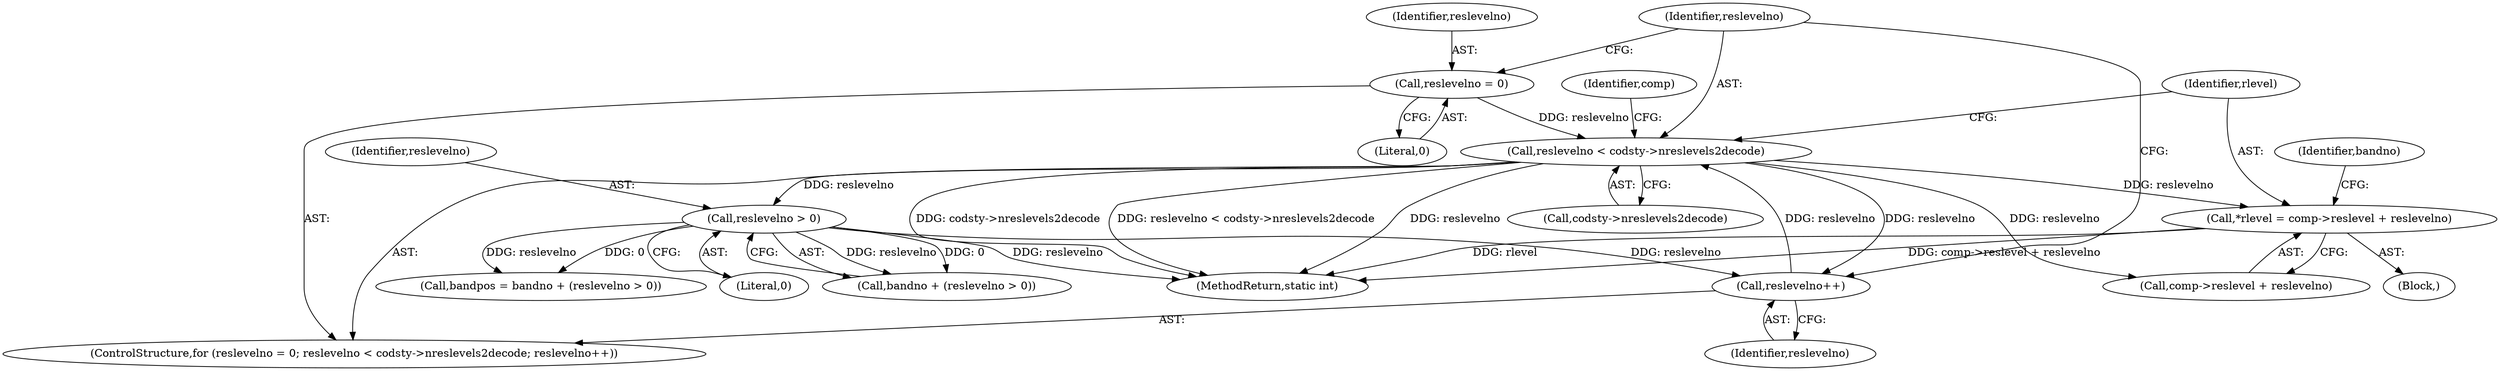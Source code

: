 digraph "0_FFmpeg_fe448cd28d674c3eff3072552eae366d0b659ce9@integer" {
"1000171" [label="(Call,*rlevel = comp->reslevel + reslevelno)"];
"1000162" [label="(Call,reslevelno < codsty->nreslevels2decode)"];
"1000167" [label="(Call,reslevelno++)"];
"1000209" [label="(Call,reslevelno > 0)"];
"1000159" [label="(Call,reslevelno = 0)"];
"1000211" [label="(Literal,0)"];
"1000158" [label="(ControlStructure,for (reslevelno = 0; reslevelno < codsty->nreslevels2decode; reslevelno++))"];
"1000161" [label="(Literal,0)"];
"1000207" [label="(Call,bandno + (reslevelno > 0))"];
"1000163" [label="(Identifier,reslevelno)"];
"1000169" [label="(Block,)"];
"1000160" [label="(Identifier,reslevelno)"];
"1000172" [label="(Identifier,rlevel)"];
"1001114" [label="(MethodReturn,static int)"];
"1000162" [label="(Call,reslevelno < codsty->nreslevels2decode)"];
"1000159" [label="(Call,reslevelno = 0)"];
"1000379" [label="(Identifier,comp)"];
"1000167" [label="(Call,reslevelno++)"];
"1000180" [label="(Identifier,bandno)"];
"1000210" [label="(Identifier,reslevelno)"];
"1000171" [label="(Call,*rlevel = comp->reslevel + reslevelno)"];
"1000173" [label="(Call,comp->reslevel + reslevelno)"];
"1000168" [label="(Identifier,reslevelno)"];
"1000209" [label="(Call,reslevelno > 0)"];
"1000164" [label="(Call,codsty->nreslevels2decode)"];
"1000205" [label="(Call,bandpos = bandno + (reslevelno > 0))"];
"1000171" -> "1000169"  [label="AST: "];
"1000171" -> "1000173"  [label="CFG: "];
"1000172" -> "1000171"  [label="AST: "];
"1000173" -> "1000171"  [label="AST: "];
"1000180" -> "1000171"  [label="CFG: "];
"1000171" -> "1001114"  [label="DDG: rlevel"];
"1000171" -> "1001114"  [label="DDG: comp->reslevel + reslevelno"];
"1000162" -> "1000171"  [label="DDG: reslevelno"];
"1000162" -> "1000158"  [label="AST: "];
"1000162" -> "1000164"  [label="CFG: "];
"1000163" -> "1000162"  [label="AST: "];
"1000164" -> "1000162"  [label="AST: "];
"1000172" -> "1000162"  [label="CFG: "];
"1000379" -> "1000162"  [label="CFG: "];
"1000162" -> "1001114"  [label="DDG: codsty->nreslevels2decode"];
"1000162" -> "1001114"  [label="DDG: reslevelno"];
"1000162" -> "1001114"  [label="DDG: reslevelno < codsty->nreslevels2decode"];
"1000167" -> "1000162"  [label="DDG: reslevelno"];
"1000159" -> "1000162"  [label="DDG: reslevelno"];
"1000162" -> "1000167"  [label="DDG: reslevelno"];
"1000162" -> "1000173"  [label="DDG: reslevelno"];
"1000162" -> "1000209"  [label="DDG: reslevelno"];
"1000167" -> "1000158"  [label="AST: "];
"1000167" -> "1000168"  [label="CFG: "];
"1000168" -> "1000167"  [label="AST: "];
"1000163" -> "1000167"  [label="CFG: "];
"1000209" -> "1000167"  [label="DDG: reslevelno"];
"1000209" -> "1000207"  [label="AST: "];
"1000209" -> "1000211"  [label="CFG: "];
"1000210" -> "1000209"  [label="AST: "];
"1000211" -> "1000209"  [label="AST: "];
"1000207" -> "1000209"  [label="CFG: "];
"1000209" -> "1001114"  [label="DDG: reslevelno"];
"1000209" -> "1000205"  [label="DDG: reslevelno"];
"1000209" -> "1000205"  [label="DDG: 0"];
"1000209" -> "1000207"  [label="DDG: reslevelno"];
"1000209" -> "1000207"  [label="DDG: 0"];
"1000159" -> "1000158"  [label="AST: "];
"1000159" -> "1000161"  [label="CFG: "];
"1000160" -> "1000159"  [label="AST: "];
"1000161" -> "1000159"  [label="AST: "];
"1000163" -> "1000159"  [label="CFG: "];
}

